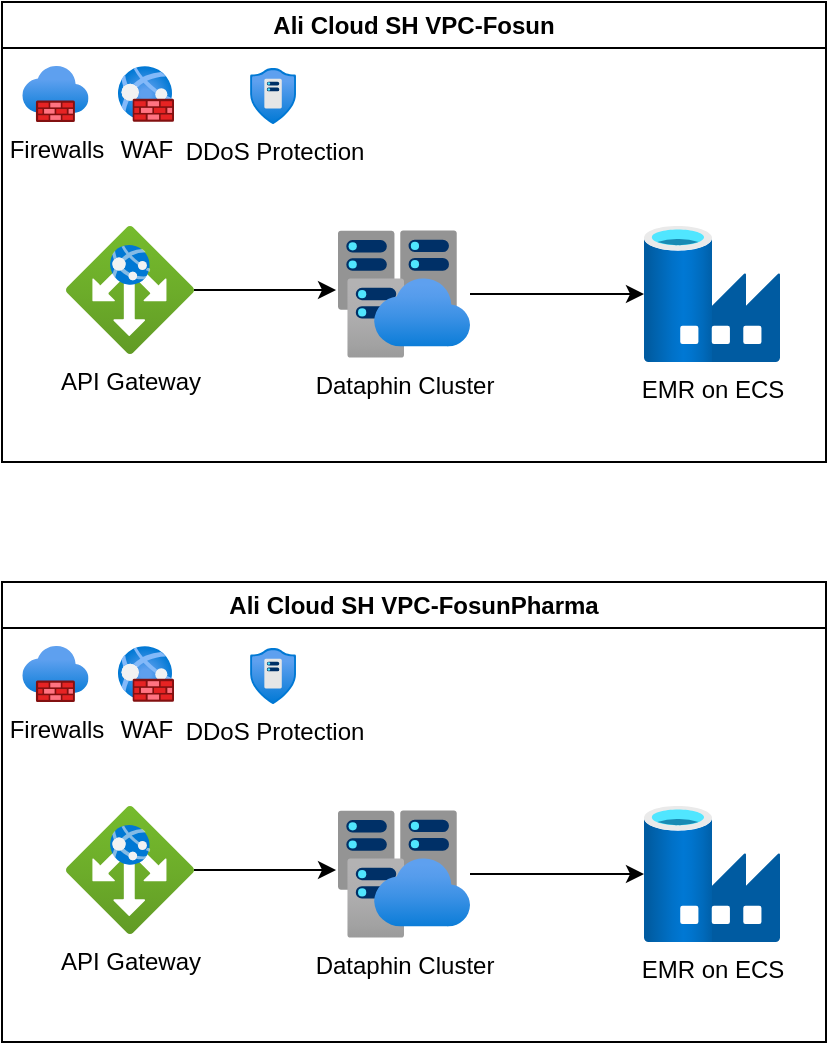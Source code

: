 <mxfile version="24.7.6">
  <diagram name="第 1 页" id="y-B6vXoS9n4_kKETzYBu">
    <mxGraphModel dx="1479" dy="728" grid="1" gridSize="10" guides="1" tooltips="1" connect="1" arrows="1" fold="1" page="1" pageScale="1" pageWidth="1169" pageHeight="827" math="0" shadow="0">
      <root>
        <mxCell id="0" />
        <mxCell id="1" parent="0" />
        <mxCell id="G7WPRZ0ZZ3lJUyslAxaz-16" value="Ali Cloud SH VPC-Fosun" style="swimlane;whiteSpace=wrap;html=1;" vertex="1" parent="1">
          <mxGeometry x="710" y="60" width="412" height="230" as="geometry" />
        </mxCell>
        <mxCell id="G7WPRZ0ZZ3lJUyslAxaz-4" value="Firewalls" style="image;aspect=fixed;html=1;points=[];align=center;fontSize=12;image=img/lib/azure2/networking/Firewalls.svg;" vertex="1" parent="G7WPRZ0ZZ3lJUyslAxaz-16">
          <mxGeometry x="10.14" y="32" width="33.13" height="28" as="geometry" />
        </mxCell>
        <mxCell id="G7WPRZ0ZZ3lJUyslAxaz-3" value="WAF" style="image;aspect=fixed;html=1;points=[];align=center;fontSize=12;image=img/lib/azure2/networking/Web_Application_Firewall_Policies_WAF.svg;" vertex="1" parent="G7WPRZ0ZZ3lJUyslAxaz-16">
          <mxGeometry x="58" y="32" width="28" height="28" as="geometry" />
        </mxCell>
        <mxCell id="G7WPRZ0ZZ3lJUyslAxaz-5" value="DDoS Protection" style="image;aspect=fixed;html=1;points=[];align=center;fontSize=12;image=img/lib/azure2/networking/DDoS_Protection_Plans.svg;" vertex="1" parent="G7WPRZ0ZZ3lJUyslAxaz-16">
          <mxGeometry x="124" y="33" width="23.06" height="28" as="geometry" />
        </mxCell>
        <mxCell id="G7WPRZ0ZZ3lJUyslAxaz-6" value="API Gateway" style="image;aspect=fixed;html=1;points=[];align=center;fontSize=12;image=img/lib/azure2/networking/Application_Gateways.svg;" vertex="1" parent="G7WPRZ0ZZ3lJUyslAxaz-16">
          <mxGeometry x="32" y="112" width="64" height="64" as="geometry" />
        </mxCell>
        <mxCell id="G7WPRZ0ZZ3lJUyslAxaz-11" value="EMR on ECS" style="image;aspect=fixed;html=1;points=[];align=center;fontSize=12;image=img/lib/azure2/databases/Data_Factory.svg;" vertex="1" parent="G7WPRZ0ZZ3lJUyslAxaz-16">
          <mxGeometry x="321" y="112" width="68" height="68" as="geometry" />
        </mxCell>
        <mxCell id="G7WPRZ0ZZ3lJUyslAxaz-14" style="edgeStyle=orthogonalEdgeStyle;rounded=0;orthogonalLoop=1;jettySize=auto;html=1;" edge="1" parent="G7WPRZ0ZZ3lJUyslAxaz-16" source="G7WPRZ0ZZ3lJUyslAxaz-13" target="G7WPRZ0ZZ3lJUyslAxaz-11">
          <mxGeometry relative="1" as="geometry" />
        </mxCell>
        <mxCell id="G7WPRZ0ZZ3lJUyslAxaz-13" value="Dataphin Cluster" style="image;aspect=fixed;html=1;points=[];align=center;fontSize=12;image=img/lib/azure2/databases/Virtual_Clusters.svg;" vertex="1" parent="G7WPRZ0ZZ3lJUyslAxaz-16">
          <mxGeometry x="168" y="114" width="66" height="64" as="geometry" />
        </mxCell>
        <mxCell id="G7WPRZ0ZZ3lJUyslAxaz-15" style="edgeStyle=orthogonalEdgeStyle;rounded=0;orthogonalLoop=1;jettySize=auto;html=1;entryX=-0.015;entryY=0.469;entryDx=0;entryDy=0;entryPerimeter=0;" edge="1" parent="G7WPRZ0ZZ3lJUyslAxaz-16" source="G7WPRZ0ZZ3lJUyslAxaz-6" target="G7WPRZ0ZZ3lJUyslAxaz-13">
          <mxGeometry relative="1" as="geometry" />
        </mxCell>
        <mxCell id="G7WPRZ0ZZ3lJUyslAxaz-18" value="Ali Cloud SH VPC-FosunPharma" style="swimlane;whiteSpace=wrap;html=1;" vertex="1" parent="1">
          <mxGeometry x="710" y="350" width="412" height="230" as="geometry" />
        </mxCell>
        <mxCell id="G7WPRZ0ZZ3lJUyslAxaz-19" value="Firewalls" style="image;aspect=fixed;html=1;points=[];align=center;fontSize=12;image=img/lib/azure2/networking/Firewalls.svg;" vertex="1" parent="G7WPRZ0ZZ3lJUyslAxaz-18">
          <mxGeometry x="10.14" y="32" width="33.13" height="28" as="geometry" />
        </mxCell>
        <mxCell id="G7WPRZ0ZZ3lJUyslAxaz-20" value="WAF" style="image;aspect=fixed;html=1;points=[];align=center;fontSize=12;image=img/lib/azure2/networking/Web_Application_Firewall_Policies_WAF.svg;" vertex="1" parent="G7WPRZ0ZZ3lJUyslAxaz-18">
          <mxGeometry x="58" y="32" width="28" height="28" as="geometry" />
        </mxCell>
        <mxCell id="G7WPRZ0ZZ3lJUyslAxaz-21" value="DDoS Protection" style="image;aspect=fixed;html=1;points=[];align=center;fontSize=12;image=img/lib/azure2/networking/DDoS_Protection_Plans.svg;" vertex="1" parent="G7WPRZ0ZZ3lJUyslAxaz-18">
          <mxGeometry x="124" y="33" width="23.06" height="28" as="geometry" />
        </mxCell>
        <mxCell id="G7WPRZ0ZZ3lJUyslAxaz-22" value="API Gateway" style="image;aspect=fixed;html=1;points=[];align=center;fontSize=12;image=img/lib/azure2/networking/Application_Gateways.svg;" vertex="1" parent="G7WPRZ0ZZ3lJUyslAxaz-18">
          <mxGeometry x="32" y="112" width="64" height="64" as="geometry" />
        </mxCell>
        <mxCell id="G7WPRZ0ZZ3lJUyslAxaz-23" value="EMR on ECS" style="image;aspect=fixed;html=1;points=[];align=center;fontSize=12;image=img/lib/azure2/databases/Data_Factory.svg;" vertex="1" parent="G7WPRZ0ZZ3lJUyslAxaz-18">
          <mxGeometry x="321" y="112" width="68" height="68" as="geometry" />
        </mxCell>
        <mxCell id="G7WPRZ0ZZ3lJUyslAxaz-24" style="edgeStyle=orthogonalEdgeStyle;rounded=0;orthogonalLoop=1;jettySize=auto;html=1;" edge="1" parent="G7WPRZ0ZZ3lJUyslAxaz-18" source="G7WPRZ0ZZ3lJUyslAxaz-25" target="G7WPRZ0ZZ3lJUyslAxaz-23">
          <mxGeometry relative="1" as="geometry" />
        </mxCell>
        <mxCell id="G7WPRZ0ZZ3lJUyslAxaz-25" value="Dataphin Cluster" style="image;aspect=fixed;html=1;points=[];align=center;fontSize=12;image=img/lib/azure2/databases/Virtual_Clusters.svg;" vertex="1" parent="G7WPRZ0ZZ3lJUyslAxaz-18">
          <mxGeometry x="168" y="114" width="66" height="64" as="geometry" />
        </mxCell>
        <mxCell id="G7WPRZ0ZZ3lJUyslAxaz-26" style="edgeStyle=orthogonalEdgeStyle;rounded=0;orthogonalLoop=1;jettySize=auto;html=1;entryX=-0.015;entryY=0.469;entryDx=0;entryDy=0;entryPerimeter=0;" edge="1" parent="G7WPRZ0ZZ3lJUyslAxaz-18" source="G7WPRZ0ZZ3lJUyslAxaz-22" target="G7WPRZ0ZZ3lJUyslAxaz-25">
          <mxGeometry relative="1" as="geometry" />
        </mxCell>
      </root>
    </mxGraphModel>
  </diagram>
</mxfile>
